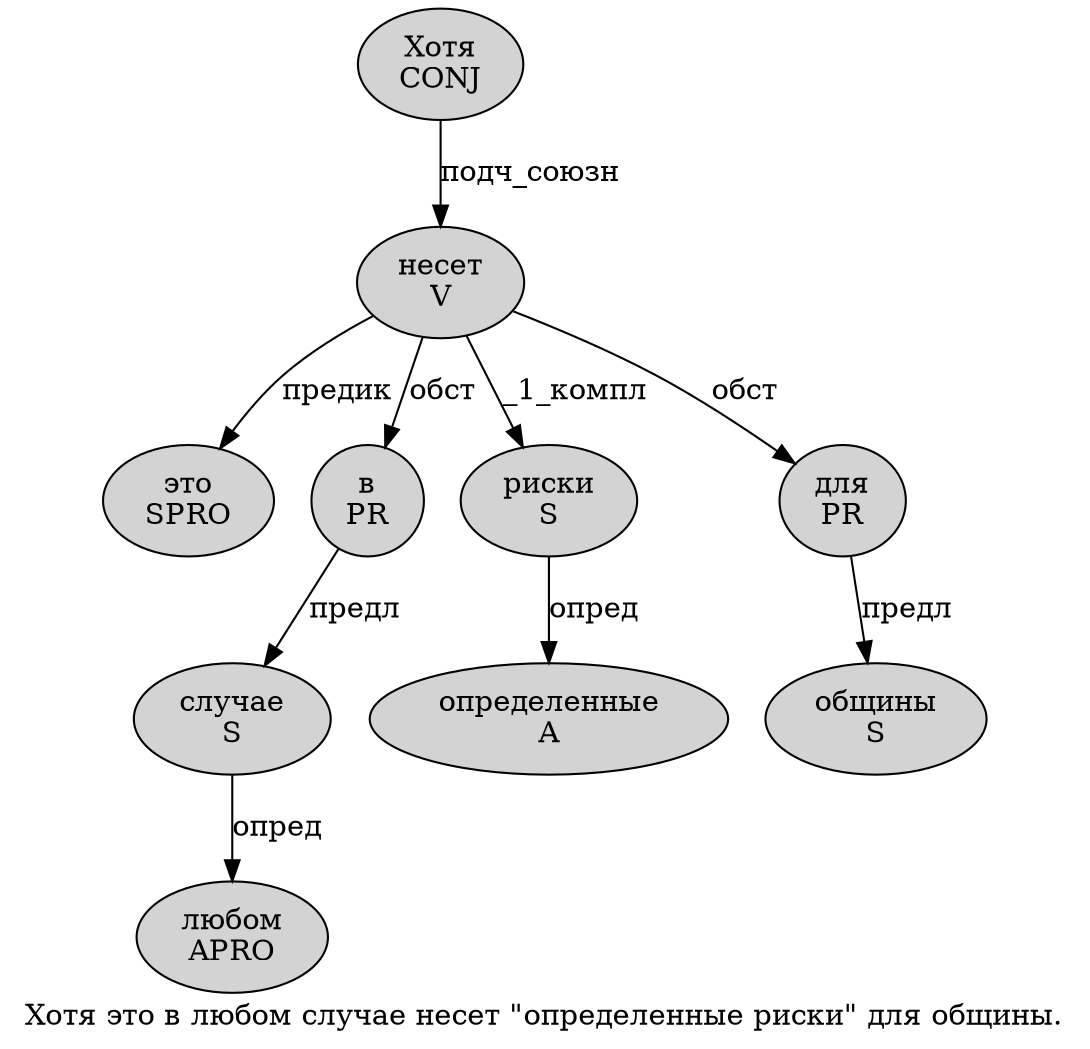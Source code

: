 digraph SENTENCE_1413 {
	graph [label="Хотя это в любом случае несет \"определенные риски\" для общины."]
	node [style=filled]
		0 [label="Хотя
CONJ" color="" fillcolor=lightgray penwidth=1 shape=ellipse]
		1 [label="это
SPRO" color="" fillcolor=lightgray penwidth=1 shape=ellipse]
		2 [label="в
PR" color="" fillcolor=lightgray penwidth=1 shape=ellipse]
		3 [label="любом
APRO" color="" fillcolor=lightgray penwidth=1 shape=ellipse]
		4 [label="случае
S" color="" fillcolor=lightgray penwidth=1 shape=ellipse]
		5 [label="несет
V" color="" fillcolor=lightgray penwidth=1 shape=ellipse]
		7 [label="определенные
A" color="" fillcolor=lightgray penwidth=1 shape=ellipse]
		8 [label="риски
S" color="" fillcolor=lightgray penwidth=1 shape=ellipse]
		10 [label="для
PR" color="" fillcolor=lightgray penwidth=1 shape=ellipse]
		11 [label="общины
S" color="" fillcolor=lightgray penwidth=1 shape=ellipse]
			0 -> 5 [label="подч_союзн"]
			4 -> 3 [label="опред"]
			5 -> 1 [label="предик"]
			5 -> 2 [label="обст"]
			5 -> 8 [label="_1_компл"]
			5 -> 10 [label="обст"]
			2 -> 4 [label="предл"]
			8 -> 7 [label="опред"]
			10 -> 11 [label="предл"]
}